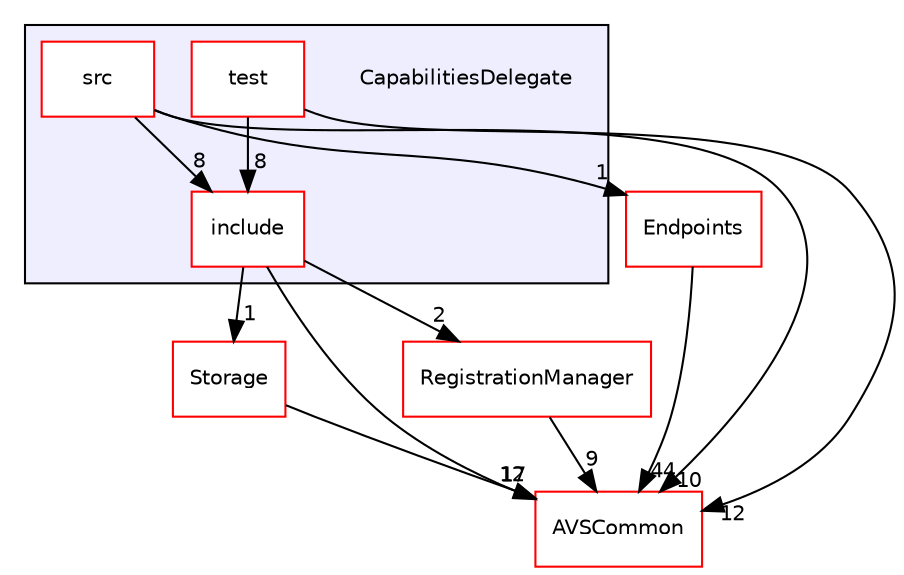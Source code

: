 digraph "/home/ANT.AMAZON.COM/womw/workplace/1.19_release/doxy/avs-device-sdk/CapabilitiesDelegate" {
  compound=true
  node [ fontsize="10", fontname="Helvetica"];
  edge [ labelfontsize="10", labelfontname="Helvetica"];
  subgraph clusterdir_924a657fe36215a0159270de1b610651 {
    graph [ bgcolor="#eeeeff", pencolor="black", label="" URL="dir_924a657fe36215a0159270de1b610651.html"];
    dir_924a657fe36215a0159270de1b610651 [shape=plaintext label="CapabilitiesDelegate"];
    dir_872c8767738f6c0aba43e56d09bbdc21 [shape=box label="include" color="red" fillcolor="white" style="filled" URL="dir_872c8767738f6c0aba43e56d09bbdc21.html"];
    dir_f14574f3da14ef94e1b0e15a21513161 [shape=box label="src" color="red" fillcolor="white" style="filled" URL="dir_f14574f3da14ef94e1b0e15a21513161.html"];
    dir_28647357adb2301cd82a75786fa679b0 [shape=box label="test" color="red" fillcolor="white" style="filled" URL="dir_28647357adb2301cd82a75786fa679b0.html"];
  }
  dir_0a90cfc4c6fc93350190d2c91cca5e69 [shape=box label="Endpoints" fillcolor="white" style="filled" color="red" URL="dir_0a90cfc4c6fc93350190d2c91cca5e69.html"];
  dir_d29c5f5a2915d6c5388c9daae4f109c7 [shape=box label="Storage" fillcolor="white" style="filled" color="red" URL="dir_d29c5f5a2915d6c5388c9daae4f109c7.html"];
  dir_13e65effb2bde530b17b3d5eefcd0266 [shape=box label="AVSCommon" fillcolor="white" style="filled" color="red" URL="dir_13e65effb2bde530b17b3d5eefcd0266.html"];
  dir_b14333b5607b47fe7356eaa790107bd3 [shape=box label="RegistrationManager" fillcolor="white" style="filled" color="red" URL="dir_b14333b5607b47fe7356eaa790107bd3.html"];
  dir_28647357adb2301cd82a75786fa679b0->dir_13e65effb2bde530b17b3d5eefcd0266 [headlabel="12", labeldistance=1.5 headhref="dir_000010_000017.html"];
  dir_28647357adb2301cd82a75786fa679b0->dir_872c8767738f6c0aba43e56d09bbdc21 [headlabel="8", labeldistance=1.5 headhref="dir_000010_000161.html"];
  dir_0a90cfc4c6fc93350190d2c91cca5e69->dir_13e65effb2bde530b17b3d5eefcd0266 [headlabel="44", labeldistance=1.5 headhref="dir_000295_000017.html"];
  dir_d29c5f5a2915d6c5388c9daae4f109c7->dir_13e65effb2bde530b17b3d5eefcd0266 [headlabel="12", labeldistance=1.5 headhref="dir_000394_000017.html"];
  dir_f14574f3da14ef94e1b0e15a21513161->dir_0a90cfc4c6fc93350190d2c91cca5e69 [headlabel="1", labeldistance=1.5 headhref="dir_000165_000295.html"];
  dir_f14574f3da14ef94e1b0e15a21513161->dir_13e65effb2bde530b17b3d5eefcd0266 [headlabel="10", labeldistance=1.5 headhref="dir_000165_000017.html"];
  dir_f14574f3da14ef94e1b0e15a21513161->dir_872c8767738f6c0aba43e56d09bbdc21 [headlabel="8", labeldistance=1.5 headhref="dir_000165_000161.html"];
  dir_b14333b5607b47fe7356eaa790107bd3->dir_13e65effb2bde530b17b3d5eefcd0266 [headlabel="9", labeldistance=1.5 headhref="dir_000361_000017.html"];
  dir_872c8767738f6c0aba43e56d09bbdc21->dir_d29c5f5a2915d6c5388c9daae4f109c7 [headlabel="1", labeldistance=1.5 headhref="dir_000161_000394.html"];
  dir_872c8767738f6c0aba43e56d09bbdc21->dir_13e65effb2bde530b17b3d5eefcd0266 [headlabel="17", labeldistance=1.5 headhref="dir_000161_000017.html"];
  dir_872c8767738f6c0aba43e56d09bbdc21->dir_b14333b5607b47fe7356eaa790107bd3 [headlabel="2", labeldistance=1.5 headhref="dir_000161_000361.html"];
}
